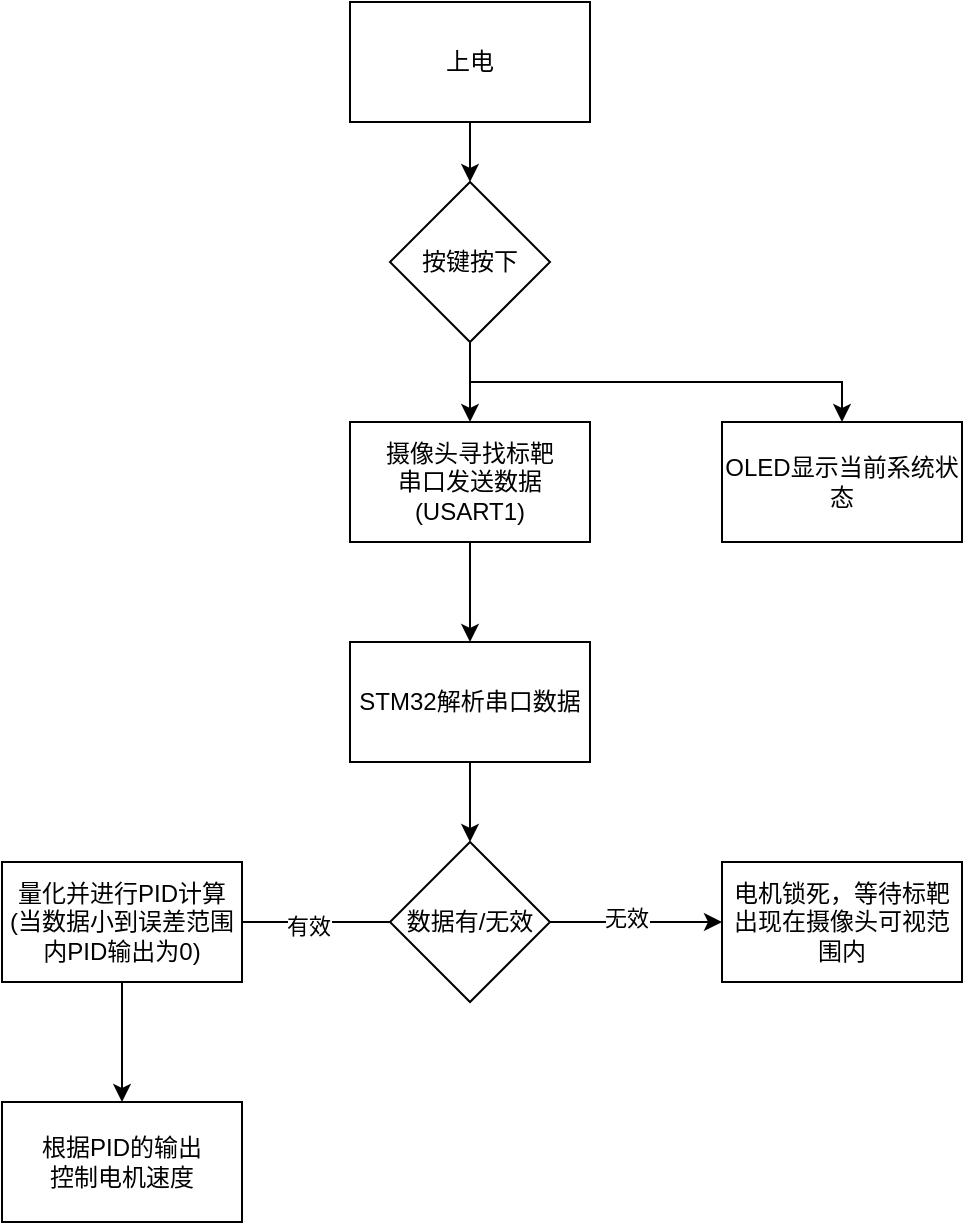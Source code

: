 <mxfile version="26.0.15">
  <diagram name="第 1 页" id="9HLOcvB9evzoAAZ9LyD9">
    <mxGraphModel dx="1434" dy="836" grid="1" gridSize="10" guides="1" tooltips="1" connect="1" arrows="1" fold="1" page="1" pageScale="1" pageWidth="827" pageHeight="1169" math="0" shadow="0">
      <root>
        <mxCell id="0" />
        <mxCell id="1" parent="0" />
        <mxCell id="04jvUJX2hOzRd0S2ro9y-7" style="edgeStyle=orthogonalEdgeStyle;rounded=0;orthogonalLoop=1;jettySize=auto;html=1;exitX=0.5;exitY=1;exitDx=0;exitDy=0;entryX=0.5;entryY=0;entryDx=0;entryDy=0;" edge="1" parent="1" source="04jvUJX2hOzRd0S2ro9y-1" target="04jvUJX2hOzRd0S2ro9y-2">
          <mxGeometry relative="1" as="geometry" />
        </mxCell>
        <mxCell id="04jvUJX2hOzRd0S2ro9y-1" value="上电" style="rounded=0;whiteSpace=wrap;html=1;" vertex="1" parent="1">
          <mxGeometry x="334" y="20" width="120" height="60" as="geometry" />
        </mxCell>
        <mxCell id="04jvUJX2hOzRd0S2ro9y-8" style="edgeStyle=orthogonalEdgeStyle;rounded=0;orthogonalLoop=1;jettySize=auto;html=1;exitX=0.5;exitY=1;exitDx=0;exitDy=0;entryX=0.5;entryY=0;entryDx=0;entryDy=0;" edge="1" parent="1" source="04jvUJX2hOzRd0S2ro9y-2" target="04jvUJX2hOzRd0S2ro9y-3">
          <mxGeometry relative="1" as="geometry" />
        </mxCell>
        <mxCell id="04jvUJX2hOzRd0S2ro9y-22" style="edgeStyle=orthogonalEdgeStyle;rounded=0;orthogonalLoop=1;jettySize=auto;html=1;exitX=0.5;exitY=1;exitDx=0;exitDy=0;entryX=0.5;entryY=0;entryDx=0;entryDy=0;" edge="1" parent="1" source="04jvUJX2hOzRd0S2ro9y-2" target="04jvUJX2hOzRd0S2ro9y-21">
          <mxGeometry relative="1" as="geometry" />
        </mxCell>
        <mxCell id="04jvUJX2hOzRd0S2ro9y-2" value="按键按下" style="rhombus;whiteSpace=wrap;html=1;" vertex="1" parent="1">
          <mxGeometry x="354" y="110" width="80" height="80" as="geometry" />
        </mxCell>
        <mxCell id="04jvUJX2hOzRd0S2ro9y-15" style="edgeStyle=orthogonalEdgeStyle;rounded=0;orthogonalLoop=1;jettySize=auto;html=1;exitX=0.5;exitY=1;exitDx=0;exitDy=0;entryX=0.5;entryY=0;entryDx=0;entryDy=0;" edge="1" parent="1" source="04jvUJX2hOzRd0S2ro9y-3" target="04jvUJX2hOzRd0S2ro9y-14">
          <mxGeometry relative="1" as="geometry" />
        </mxCell>
        <mxCell id="04jvUJX2hOzRd0S2ro9y-3" value="摄像头寻找标靶&lt;br&gt;串口发送数据(USART1)" style="rounded=0;whiteSpace=wrap;html=1;" vertex="1" parent="1">
          <mxGeometry x="334" y="230" width="120" height="60" as="geometry" />
        </mxCell>
        <mxCell id="04jvUJX2hOzRd0S2ro9y-10" style="edgeStyle=orthogonalEdgeStyle;rounded=0;orthogonalLoop=1;jettySize=auto;html=1;exitX=0;exitY=0.5;exitDx=0;exitDy=0;entryX=1;entryY=0.5;entryDx=0;entryDy=0;" edge="1" parent="1" source="04jvUJX2hOzRd0S2ro9y-4">
          <mxGeometry relative="1" as="geometry">
            <mxPoint x="260" y="480" as="targetPoint" />
          </mxGeometry>
        </mxCell>
        <mxCell id="04jvUJX2hOzRd0S2ro9y-11" value="有效" style="edgeLabel;html=1;align=center;verticalAlign=middle;resizable=0;points=[];" vertex="1" connectable="0" parent="04jvUJX2hOzRd0S2ro9y-10">
          <mxGeometry x="-0.118" y="2" relative="1" as="geometry">
            <mxPoint as="offset" />
          </mxGeometry>
        </mxCell>
        <mxCell id="04jvUJX2hOzRd0S2ro9y-12" style="edgeStyle=orthogonalEdgeStyle;rounded=0;orthogonalLoop=1;jettySize=auto;html=1;exitX=1;exitY=0.5;exitDx=0;exitDy=0;entryX=0;entryY=0.5;entryDx=0;entryDy=0;" edge="1" parent="1" source="04jvUJX2hOzRd0S2ro9y-4" target="04jvUJX2hOzRd0S2ro9y-6">
          <mxGeometry relative="1" as="geometry" />
        </mxCell>
        <mxCell id="04jvUJX2hOzRd0S2ro9y-13" value="无效" style="edgeLabel;html=1;align=center;verticalAlign=middle;resizable=0;points=[];" vertex="1" connectable="0" parent="04jvUJX2hOzRd0S2ro9y-12">
          <mxGeometry x="-0.121" y="2" relative="1" as="geometry">
            <mxPoint as="offset" />
          </mxGeometry>
        </mxCell>
        <mxCell id="04jvUJX2hOzRd0S2ro9y-4" value="数据有/无效" style="rhombus;whiteSpace=wrap;html=1;" vertex="1" parent="1">
          <mxGeometry x="354" y="440" width="80" height="80" as="geometry" />
        </mxCell>
        <mxCell id="04jvUJX2hOzRd0S2ro9y-6" value="电机锁死，等待标靶出现在摄像头可视范围内" style="rounded=0;whiteSpace=wrap;html=1;" vertex="1" parent="1">
          <mxGeometry x="520" y="450" width="120" height="60" as="geometry" />
        </mxCell>
        <mxCell id="04jvUJX2hOzRd0S2ro9y-16" style="edgeStyle=orthogonalEdgeStyle;rounded=0;orthogonalLoop=1;jettySize=auto;html=1;exitX=0.5;exitY=1;exitDx=0;exitDy=0;entryX=0.5;entryY=0;entryDx=0;entryDy=0;" edge="1" parent="1" source="04jvUJX2hOzRd0S2ro9y-14" target="04jvUJX2hOzRd0S2ro9y-4">
          <mxGeometry relative="1" as="geometry" />
        </mxCell>
        <mxCell id="04jvUJX2hOzRd0S2ro9y-14" value="STM32解析串口数据" style="rounded=0;whiteSpace=wrap;html=1;" vertex="1" parent="1">
          <mxGeometry x="334" y="340" width="120" height="60" as="geometry" />
        </mxCell>
        <mxCell id="04jvUJX2hOzRd0S2ro9y-20" style="edgeStyle=orthogonalEdgeStyle;rounded=0;orthogonalLoop=1;jettySize=auto;html=1;exitX=0.5;exitY=1;exitDx=0;exitDy=0;entryX=0.5;entryY=0;entryDx=0;entryDy=0;" edge="1" parent="1" source="04jvUJX2hOzRd0S2ro9y-18" target="04jvUJX2hOzRd0S2ro9y-19">
          <mxGeometry relative="1" as="geometry" />
        </mxCell>
        <mxCell id="04jvUJX2hOzRd0S2ro9y-18" value="量化并进行PID计算&lt;br&gt;(当数据小到误差范围内PID输出为0)" style="rounded=0;whiteSpace=wrap;html=1;" vertex="1" parent="1">
          <mxGeometry x="160" y="450" width="120" height="60" as="geometry" />
        </mxCell>
        <mxCell id="04jvUJX2hOzRd0S2ro9y-19" value="根据PID的输出&lt;br&gt;控制电机速度" style="rounded=0;whiteSpace=wrap;html=1;" vertex="1" parent="1">
          <mxGeometry x="160" y="570" width="120" height="60" as="geometry" />
        </mxCell>
        <mxCell id="04jvUJX2hOzRd0S2ro9y-21" value="OLED显示当前系统状态" style="rounded=0;whiteSpace=wrap;html=1;" vertex="1" parent="1">
          <mxGeometry x="520" y="230" width="120" height="60" as="geometry" />
        </mxCell>
      </root>
    </mxGraphModel>
  </diagram>
</mxfile>
